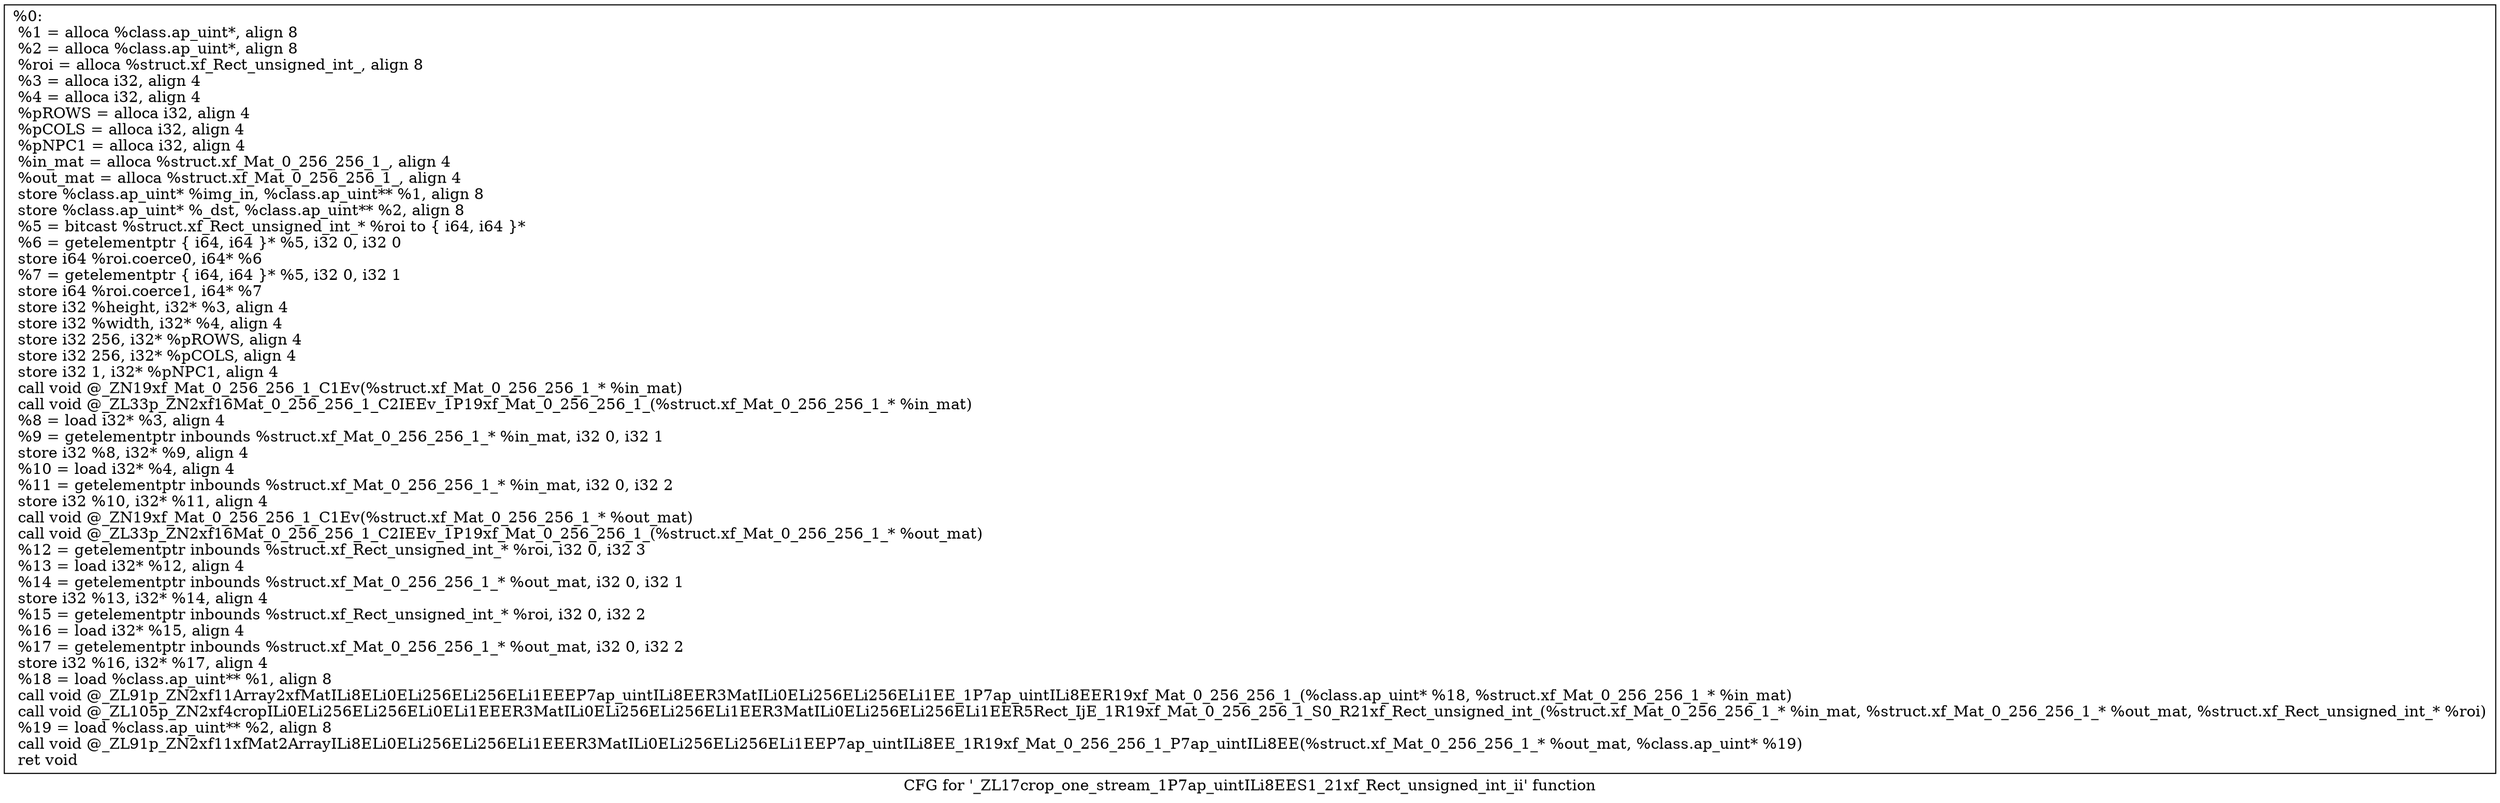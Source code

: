 digraph "CFG for '_ZL17crop_one_stream_1P7ap_uintILi8EES1_21xf_Rect_unsigned_int_ii' function" {
	label="CFG for '_ZL17crop_one_stream_1P7ap_uintILi8EES1_21xf_Rect_unsigned_int_ii' function";

	Node0x2f84190 [shape=record,label="{%0:\l  %1 = alloca %class.ap_uint*, align 8\l  %2 = alloca %class.ap_uint*, align 8\l  %roi = alloca %struct.xf_Rect_unsigned_int_, align 8\l  %3 = alloca i32, align 4\l  %4 = alloca i32, align 4\l  %pROWS = alloca i32, align 4\l  %pCOLS = alloca i32, align 4\l  %pNPC1 = alloca i32, align 4\l  %in_mat = alloca %struct.xf_Mat_0_256_256_1_, align 4\l  %out_mat = alloca %struct.xf_Mat_0_256_256_1_, align 4\l  store %class.ap_uint* %img_in, %class.ap_uint** %1, align 8\l  store %class.ap_uint* %_dst, %class.ap_uint** %2, align 8\l  %5 = bitcast %struct.xf_Rect_unsigned_int_* %roi to \{ i64, i64 \}*\l  %6 = getelementptr \{ i64, i64 \}* %5, i32 0, i32 0\l  store i64 %roi.coerce0, i64* %6\l  %7 = getelementptr \{ i64, i64 \}* %5, i32 0, i32 1\l  store i64 %roi.coerce1, i64* %7\l  store i32 %height, i32* %3, align 4\l  store i32 %width, i32* %4, align 4\l  store i32 256, i32* %pROWS, align 4\l  store i32 256, i32* %pCOLS, align 4\l  store i32 1, i32* %pNPC1, align 4\l  call void @_ZN19xf_Mat_0_256_256_1_C1Ev(%struct.xf_Mat_0_256_256_1_* %in_mat)\l  call void @_ZL33p_ZN2xf16Mat_0_256_256_1_C2IEEv_1P19xf_Mat_0_256_256_1_(%struct.xf_Mat_0_256_256_1_* %in_mat)\l  %8 = load i32* %3, align 4\l  %9 = getelementptr inbounds %struct.xf_Mat_0_256_256_1_* %in_mat, i32 0, i32 1\l  store i32 %8, i32* %9, align 4\l  %10 = load i32* %4, align 4\l  %11 = getelementptr inbounds %struct.xf_Mat_0_256_256_1_* %in_mat, i32 0, i32 2\l  store i32 %10, i32* %11, align 4\l  call void @_ZN19xf_Mat_0_256_256_1_C1Ev(%struct.xf_Mat_0_256_256_1_* %out_mat)\l  call void @_ZL33p_ZN2xf16Mat_0_256_256_1_C2IEEv_1P19xf_Mat_0_256_256_1_(%struct.xf_Mat_0_256_256_1_* %out_mat)\l  %12 = getelementptr inbounds %struct.xf_Rect_unsigned_int_* %roi, i32 0, i32 3\l  %13 = load i32* %12, align 4\l  %14 = getelementptr inbounds %struct.xf_Mat_0_256_256_1_* %out_mat, i32 0, i32 1\l  store i32 %13, i32* %14, align 4\l  %15 = getelementptr inbounds %struct.xf_Rect_unsigned_int_* %roi, i32 0, i32 2\l  %16 = load i32* %15, align 4\l  %17 = getelementptr inbounds %struct.xf_Mat_0_256_256_1_* %out_mat, i32 0, i32 2\l  store i32 %16, i32* %17, align 4\l  %18 = load %class.ap_uint** %1, align 8\l  call void @_ZL91p_ZN2xf11Array2xfMatILi8ELi0ELi256ELi256ELi1EEEP7ap_uintILi8EER3MatILi0ELi256ELi256ELi1EE_1P7ap_uintILi8EER19xf_Mat_0_256_256_1_(%class.ap_uint* %18, %struct.xf_Mat_0_256_256_1_* %in_mat)\l  call void @_ZL105p_ZN2xf4cropILi0ELi256ELi256ELi0ELi1EEER3MatILi0ELi256ELi256ELi1EER3MatILi0ELi256ELi256ELi1EER5Rect_IjE_1R19xf_Mat_0_256_256_1_S0_R21xf_Rect_unsigned_int_(%struct.xf_Mat_0_256_256_1_* %in_mat, %struct.xf_Mat_0_256_256_1_* %out_mat, %struct.xf_Rect_unsigned_int_* %roi)\l  %19 = load %class.ap_uint** %2, align 8\l  call void @_ZL91p_ZN2xf11xfMat2ArrayILi8ELi0ELi256ELi256ELi1EEER3MatILi0ELi256ELi256ELi1EEP7ap_uintILi8EE_1R19xf_Mat_0_256_256_1_P7ap_uintILi8EE(%struct.xf_Mat_0_256_256_1_* %out_mat, %class.ap_uint* %19)\l  ret void\l}"];
}
